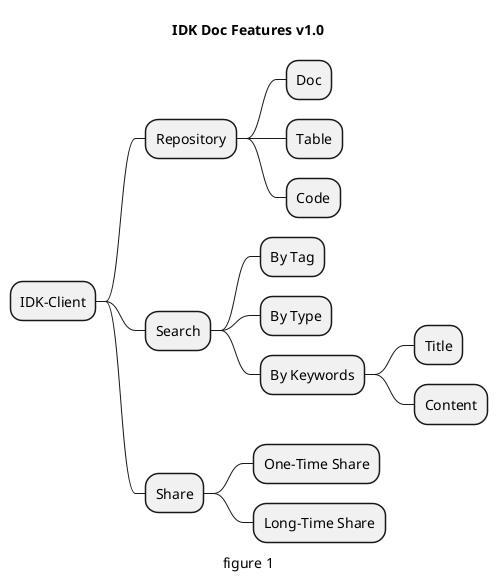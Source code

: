 @startmindmap
'https://plantuml.com/mindmap-diagram

caption figure 1
title IDK Doc Features v1.0

* IDK-Client
** Repository
*** Doc
*** Table
*** Code
** Search
*** By Tag
*** By Type
*** By Keywords
**** Title
**** Content
** Share
*** One-Time Share
*** Long-Time Share


@endmindmap
